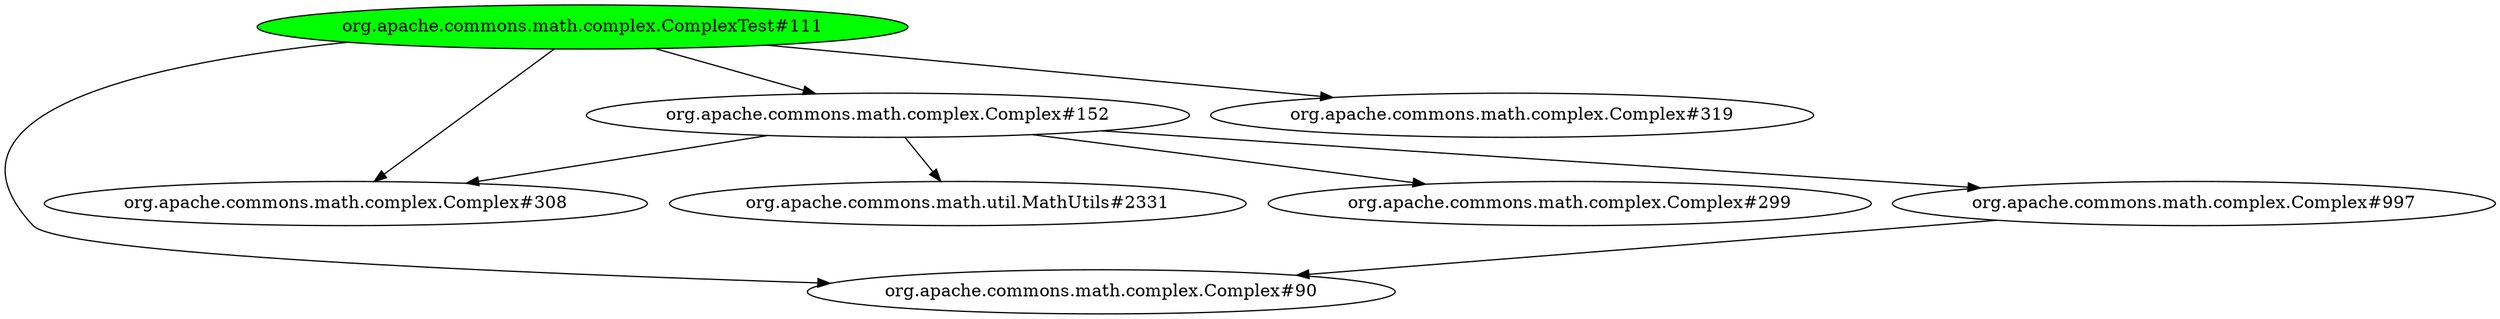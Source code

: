 digraph "cg/org.apache.commons.math.complex.ComplexTest#111"
{
	"org.apache.commons.math.complex.ComplexTest#111" [style=filled,fillcolor=green];
	"org.apache.commons.math.complex.ComplexTest#111" -> "org.apache.commons.math.complex.Complex#90";
	"org.apache.commons.math.complex.ComplexTest#111" -> "org.apache.commons.math.complex.Complex#152";
	"org.apache.commons.math.complex.Complex#152" -> "org.apache.commons.math.util.MathUtils#2331";
	"org.apache.commons.math.complex.Complex#152" -> "org.apache.commons.math.complex.Complex#308";
	"org.apache.commons.math.complex.Complex#152" -> "org.apache.commons.math.complex.Complex#299";
	"org.apache.commons.math.complex.Complex#152" -> "org.apache.commons.math.complex.Complex#997";
	"org.apache.commons.math.complex.Complex#997" -> "org.apache.commons.math.complex.Complex#90";
	"org.apache.commons.math.complex.ComplexTest#111" -> "org.apache.commons.math.complex.Complex#319";
	"org.apache.commons.math.complex.ComplexTest#111" -> "org.apache.commons.math.complex.Complex#308";
}
